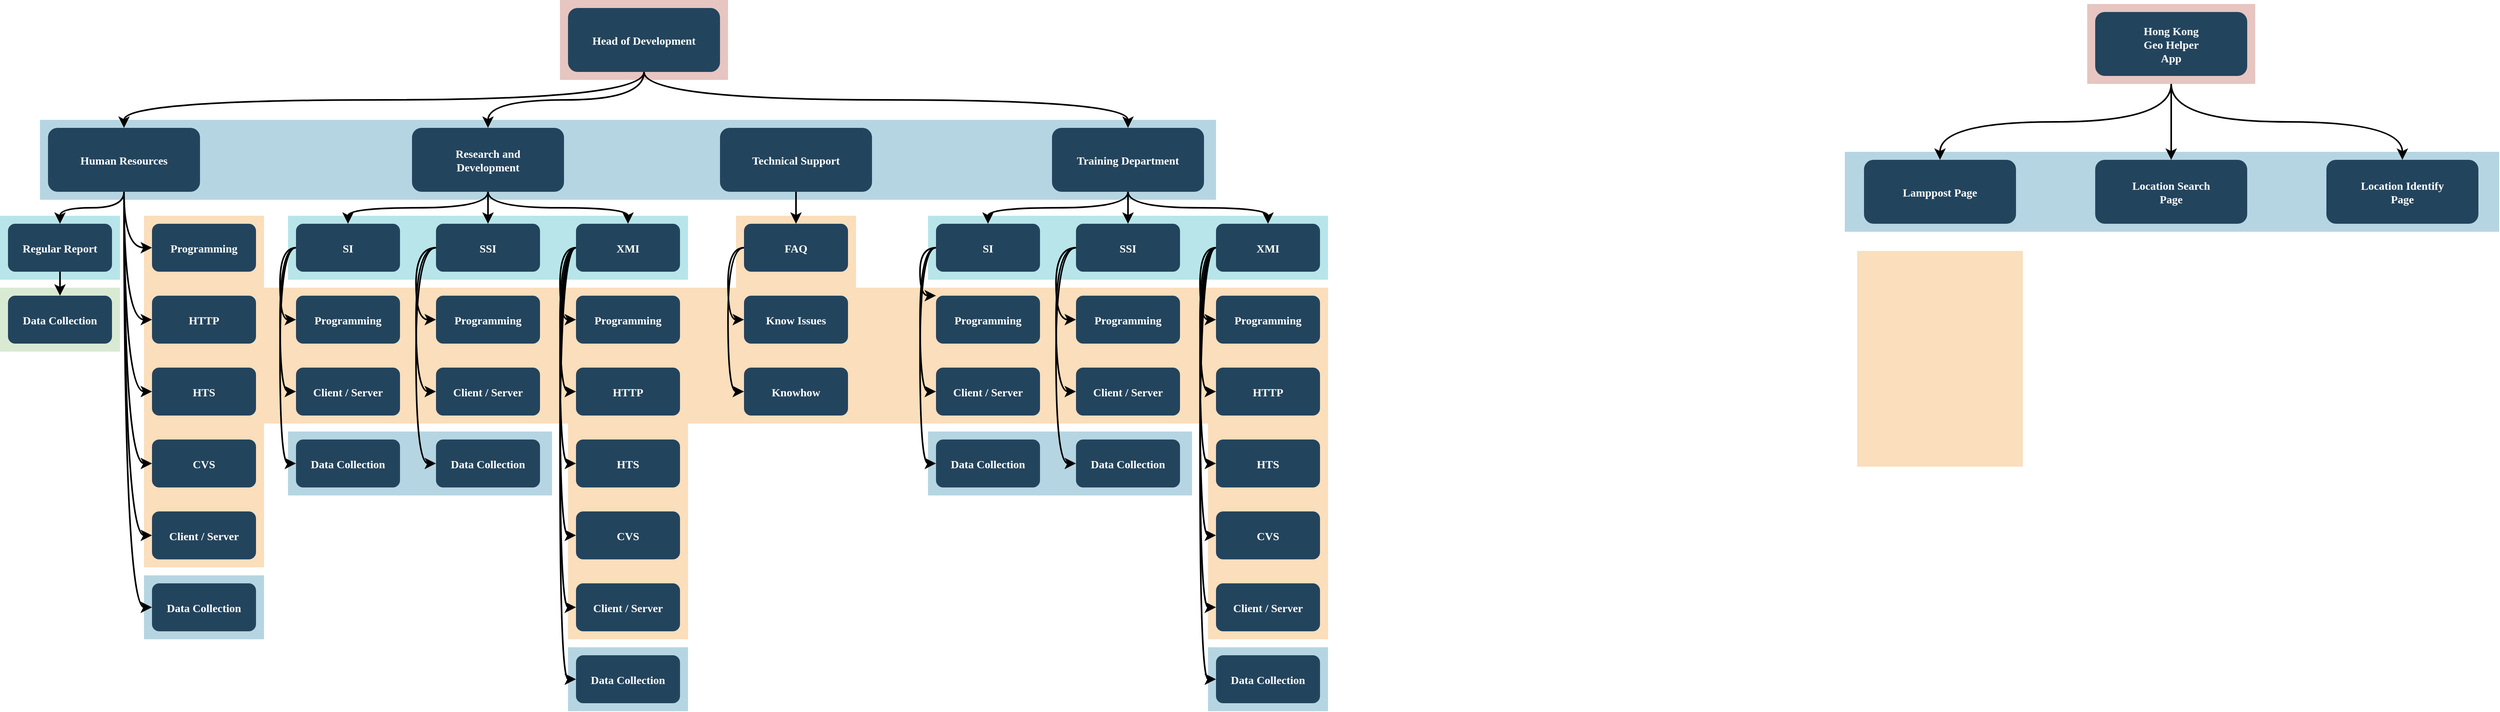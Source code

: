 <mxfile version="26.2.7">
  <diagram name="Page-1" id="sYREhatgt2nGhovGkDMJ">
    <mxGraphModel dx="3323" dy="2429" grid="0" gridSize="10" guides="1" tooltips="1" connect="1" arrows="1" fold="1" page="0" pageScale="1" pageWidth="827" pageHeight="1169" math="0" shadow="0">
      <root>
        <mxCell id="0" />
        <mxCell id="1" parent="0" />
        <mxCell id="fiUAc112BZFh3NTJw_ni-1" value="" style="fillColor=#AE4132;strokeColor=none;opacity=30;" vertex="1" parent="1">
          <mxGeometry x="720" y="20" width="210" height="100.0" as="geometry" />
        </mxCell>
        <mxCell id="fiUAc112BZFh3NTJw_ni-2" value="" style="fillColor=#10739E;strokeColor=none;opacity=30;" vertex="1" parent="1">
          <mxGeometry x="70" y="170.0" width="1470" height="100.0" as="geometry" />
        </mxCell>
        <mxCell id="fiUAc112BZFh3NTJw_ni-3" value="" style="fillColor=#F2931E;strokeColor=none;opacity=30;" vertex="1" parent="1">
          <mxGeometry x="1530" y="550" width="150" height="270" as="geometry" />
        </mxCell>
        <mxCell id="fiUAc112BZFh3NTJw_ni-4" value="" style="fillColor=#F2931E;strokeColor=none;opacity=30;" vertex="1" parent="1">
          <mxGeometry x="940" y="290" width="150" height="90" as="geometry" />
        </mxCell>
        <mxCell id="fiUAc112BZFh3NTJw_ni-5" value="" style="fillColor=#F2931E;strokeColor=none;opacity=30;" vertex="1" parent="1">
          <mxGeometry x="730" y="550" width="150" height="270" as="geometry" />
        </mxCell>
        <mxCell id="fiUAc112BZFh3NTJw_ni-6" value="" style="fillColor=#F2931E;strokeColor=none;opacity=30;" vertex="1" parent="1">
          <mxGeometry x="200.0" y="290.0" width="150.0" height="440.0" as="geometry" />
        </mxCell>
        <mxCell id="fiUAc112BZFh3NTJw_ni-7" value="" style="fillColor=#F2931E;strokeColor=none;opacity=30;" vertex="1" parent="1">
          <mxGeometry x="350" y="380" width="1330" height="170" as="geometry" />
        </mxCell>
        <mxCell id="fiUAc112BZFh3NTJw_ni-8" value="" style="fillColor=#10739E;strokeColor=none;opacity=30;" vertex="1" parent="1">
          <mxGeometry x="1530" y="830.0" width="150" height="80" as="geometry" />
        </mxCell>
        <mxCell id="fiUAc112BZFh3NTJw_ni-9" value="" style="fillColor=#10739E;strokeColor=none;opacity=30;" vertex="1" parent="1">
          <mxGeometry x="1180" y="560" width="330" height="80" as="geometry" />
        </mxCell>
        <mxCell id="fiUAc112BZFh3NTJw_ni-10" value="" style="fillColor=#10739E;strokeColor=none;opacity=30;" vertex="1" parent="1">
          <mxGeometry x="730.0" y="830.0" width="150" height="80" as="geometry" />
        </mxCell>
        <mxCell id="fiUAc112BZFh3NTJw_ni-11" value="" style="fillColor=#10739E;strokeColor=none;opacity=30;" vertex="1" parent="1">
          <mxGeometry x="380.0" y="560.0" width="330.0" height="80" as="geometry" />
        </mxCell>
        <mxCell id="fiUAc112BZFh3NTJw_ni-12" value="" style="fillColor=#10739E;strokeColor=none;opacity=30;" vertex="1" parent="1">
          <mxGeometry x="200.0" y="740" width="150" height="80" as="geometry" />
        </mxCell>
        <mxCell id="fiUAc112BZFh3NTJw_ni-13" value="" style="fillColor=#D9EAD3;strokeColor=none" vertex="1" parent="1">
          <mxGeometry x="20" y="380.0" width="150" height="80" as="geometry" />
        </mxCell>
        <mxCell id="fiUAc112BZFh3NTJw_ni-14" value="" style="fillColor=#12AAB5;strokeColor=none;opacity=30;" vertex="1" parent="1">
          <mxGeometry x="1180" y="290.0" width="500" height="80" as="geometry" />
        </mxCell>
        <mxCell id="fiUAc112BZFh3NTJw_ni-15" value="" style="fillColor=#12AAB5;strokeColor=none;opacity=30;" vertex="1" parent="1">
          <mxGeometry x="380" y="290" width="500" height="80" as="geometry" />
        </mxCell>
        <mxCell id="fiUAc112BZFh3NTJw_ni-16" value="" style="fillColor=#12AAB5;strokeColor=none;opacity=30;" vertex="1" parent="1">
          <mxGeometry x="20.0" y="290" width="150" height="80" as="geometry" />
        </mxCell>
        <mxCell id="fiUAc112BZFh3NTJw_ni-17" value="Head of Development" style="rounded=1;fillColor=#23445D;gradientColor=none;strokeColor=none;fontColor=#FFFFFF;fontStyle=1;fontFamily=Tahoma;fontSize=14" vertex="1" parent="1">
          <mxGeometry x="730" y="30.0" width="190" height="80" as="geometry" />
        </mxCell>
        <mxCell id="fiUAc112BZFh3NTJw_ni-18" value="Training Department" style="rounded=1;fillColor=#23445D;gradientColor=none;strokeColor=none;fontColor=#FFFFFF;fontStyle=1;fontFamily=Tahoma;fontSize=14" vertex="1" parent="1">
          <mxGeometry x="1335.0" y="180.0" width="190" height="80" as="geometry" />
        </mxCell>
        <mxCell id="fiUAc112BZFh3NTJw_ni-19" value="" style="edgeStyle=elbowEdgeStyle;elbow=vertical;strokeWidth=2;rounded=0;fontSize=12;startSize=8;endSize=8;curved=1;" edge="1" parent="1" source="fiUAc112BZFh3NTJw_ni-17" target="fiUAc112BZFh3NTJw_ni-18">
          <mxGeometry x="337" y="215.5" width="100" height="100" as="geometry">
            <mxPoint x="310" y="160.0" as="sourcePoint" />
            <mxPoint x="410" y="60.0" as="targetPoint" />
          </mxGeometry>
        </mxCell>
        <mxCell id="fiUAc112BZFh3NTJw_ni-20" value="Technical Support" style="rounded=1;fillColor=#23445D;gradientColor=none;strokeColor=none;fontColor=#FFFFFF;fontStyle=1;fontFamily=Tahoma;fontSize=14" vertex="1" parent="1">
          <mxGeometry x="920" y="180.0" width="190" height="80" as="geometry" />
        </mxCell>
        <mxCell id="fiUAc112BZFh3NTJw_ni-21" value="Research and &#xa;Development" style="rounded=1;fillColor=#23445D;gradientColor=none;strokeColor=none;fontColor=#FFFFFF;fontStyle=1;fontFamily=Tahoma;fontSize=14" vertex="1" parent="1">
          <mxGeometry x="535.0" y="180.0" width="190" height="80" as="geometry" />
        </mxCell>
        <mxCell id="fiUAc112BZFh3NTJw_ni-22" value="Human Resources" style="rounded=1;fillColor=#23445D;gradientColor=none;strokeColor=none;fontColor=#FFFFFF;fontStyle=1;fontFamily=Tahoma;fontSize=14" vertex="1" parent="1">
          <mxGeometry x="80" y="180.0" width="190" height="80" as="geometry" />
        </mxCell>
        <mxCell id="fiUAc112BZFh3NTJw_ni-23" value="Regular Report" style="rounded=1;fillColor=#23445D;gradientColor=none;strokeColor=none;fontColor=#FFFFFF;fontStyle=1;fontFamily=Tahoma;fontSize=14" vertex="1" parent="1">
          <mxGeometry x="30" y="300" width="130" height="60" as="geometry" />
        </mxCell>
        <mxCell id="fiUAc112BZFh3NTJw_ni-24" value="Data Collection" style="rounded=1;fillColor=#23445D;gradientColor=none;strokeColor=none;fontColor=#FFFFFF;fontStyle=1;fontFamily=Tahoma;fontSize=14" vertex="1" parent="1">
          <mxGeometry x="30" y="390" width="130" height="60" as="geometry" />
        </mxCell>
        <mxCell id="fiUAc112BZFh3NTJw_ni-25" value="Programming" style="rounded=1;fillColor=#23445D;gradientColor=none;strokeColor=none;fontColor=#FFFFFF;fontStyle=1;fontFamily=Tahoma;fontSize=14" vertex="1" parent="1">
          <mxGeometry x="210" y="300" width="130" height="60" as="geometry" />
        </mxCell>
        <mxCell id="fiUAc112BZFh3NTJw_ni-26" value="HTTP" style="rounded=1;fillColor=#23445D;gradientColor=none;strokeColor=none;fontColor=#FFFFFF;fontStyle=1;fontFamily=Tahoma;fontSize=14" vertex="1" parent="1">
          <mxGeometry x="210" y="390" width="130" height="60" as="geometry" />
        </mxCell>
        <mxCell id="fiUAc112BZFh3NTJw_ni-27" value="HTS" style="rounded=1;fillColor=#23445D;gradientColor=none;strokeColor=none;fontColor=#FFFFFF;fontStyle=1;fontFamily=Tahoma;fontSize=14" vertex="1" parent="1">
          <mxGeometry x="210" y="480" width="130" height="60" as="geometry" />
        </mxCell>
        <mxCell id="fiUAc112BZFh3NTJw_ni-28" value="CVS" style="rounded=1;fillColor=#23445D;gradientColor=none;strokeColor=none;fontColor=#FFFFFF;fontStyle=1;fontFamily=Tahoma;fontSize=14" vertex="1" parent="1">
          <mxGeometry x="210" y="570" width="130" height="60" as="geometry" />
        </mxCell>
        <mxCell id="fiUAc112BZFh3NTJw_ni-29" value="Client / Server" style="rounded=1;fillColor=#23445D;gradientColor=none;strokeColor=none;fontColor=#FFFFFF;fontStyle=1;fontFamily=Tahoma;fontSize=14" vertex="1" parent="1">
          <mxGeometry x="210" y="660" width="130" height="60" as="geometry" />
        </mxCell>
        <mxCell id="fiUAc112BZFh3NTJw_ni-30" value="Data Collection" style="rounded=1;fillColor=#23445D;gradientColor=none;strokeColor=none;fontColor=#FFFFFF;fontStyle=1;fontFamily=Tahoma;fontSize=14" vertex="1" parent="1">
          <mxGeometry x="210" y="750.0" width="130" height="60" as="geometry" />
        </mxCell>
        <mxCell id="fiUAc112BZFh3NTJw_ni-31" value="SI" style="rounded=1;fillColor=#23445D;gradientColor=none;strokeColor=none;fontColor=#FFFFFF;fontStyle=1;fontFamily=Tahoma;fontSize=14" vertex="1" parent="1">
          <mxGeometry x="390" y="300" width="130" height="60" as="geometry" />
        </mxCell>
        <mxCell id="fiUAc112BZFh3NTJw_ni-32" value="Programming" style="rounded=1;fillColor=#23445D;gradientColor=none;strokeColor=none;fontColor=#FFFFFF;fontStyle=1;fontFamily=Tahoma;fontSize=14" vertex="1" parent="1">
          <mxGeometry x="390" y="390" width="130" height="60" as="geometry" />
        </mxCell>
        <mxCell id="fiUAc112BZFh3NTJw_ni-33" value="Client / Server" style="rounded=1;fillColor=#23445D;gradientColor=none;strokeColor=none;fontColor=#FFFFFF;fontStyle=1;fontFamily=Tahoma;fontSize=14" vertex="1" parent="1">
          <mxGeometry x="390" y="480" width="130" height="60" as="geometry" />
        </mxCell>
        <mxCell id="fiUAc112BZFh3NTJw_ni-34" value="Data Collection" style="rounded=1;fillColor=#23445D;gradientColor=none;strokeColor=none;fontColor=#FFFFFF;fontStyle=1;fontFamily=Tahoma;fontSize=14" vertex="1" parent="1">
          <mxGeometry x="390" y="570" width="130" height="60" as="geometry" />
        </mxCell>
        <mxCell id="fiUAc112BZFh3NTJw_ni-35" value="SSI" style="rounded=1;fillColor=#23445D;gradientColor=none;strokeColor=none;fontColor=#FFFFFF;fontStyle=1;fontFamily=Tahoma;fontSize=14" vertex="1" parent="1">
          <mxGeometry x="565" y="300" width="130" height="60" as="geometry" />
        </mxCell>
        <mxCell id="fiUAc112BZFh3NTJw_ni-36" value="Programming" style="rounded=1;fillColor=#23445D;gradientColor=none;strokeColor=none;fontColor=#FFFFFF;fontStyle=1;fontFamily=Tahoma;fontSize=14" vertex="1" parent="1">
          <mxGeometry x="565" y="390" width="130" height="60" as="geometry" />
        </mxCell>
        <mxCell id="fiUAc112BZFh3NTJw_ni-37" value="Client / Server" style="rounded=1;fillColor=#23445D;gradientColor=none;strokeColor=none;fontColor=#FFFFFF;fontStyle=1;fontFamily=Tahoma;fontSize=14" vertex="1" parent="1">
          <mxGeometry x="565" y="480" width="130" height="60" as="geometry" />
        </mxCell>
        <mxCell id="fiUAc112BZFh3NTJw_ni-38" value="Data Collection" style="rounded=1;fillColor=#23445D;gradientColor=none;strokeColor=none;fontColor=#FFFFFF;fontStyle=1;fontFamily=Tahoma;fontSize=14" vertex="1" parent="1">
          <mxGeometry x="565" y="570" width="130" height="60" as="geometry" />
        </mxCell>
        <mxCell id="fiUAc112BZFh3NTJw_ni-39" value="XMI" style="rounded=1;fillColor=#23445D;gradientColor=none;strokeColor=none;fontColor=#FFFFFF;fontStyle=1;fontFamily=Tahoma;fontSize=14" vertex="1" parent="1">
          <mxGeometry x="740" y="300" width="130" height="60" as="geometry" />
        </mxCell>
        <mxCell id="fiUAc112BZFh3NTJw_ni-40" value="Programming" style="rounded=1;fillColor=#23445D;gradientColor=none;strokeColor=none;fontColor=#FFFFFF;fontStyle=1;fontFamily=Tahoma;fontSize=14" vertex="1" parent="1">
          <mxGeometry x="740" y="390" width="130" height="60" as="geometry" />
        </mxCell>
        <mxCell id="fiUAc112BZFh3NTJw_ni-41" value="HTTP" style="rounded=1;fillColor=#23445D;gradientColor=none;strokeColor=none;fontColor=#FFFFFF;fontStyle=1;fontFamily=Tahoma;fontSize=14" vertex="1" parent="1">
          <mxGeometry x="740" y="480" width="130" height="60" as="geometry" />
        </mxCell>
        <mxCell id="fiUAc112BZFh3NTJw_ni-42" value="HTS" style="rounded=1;fillColor=#23445D;gradientColor=none;strokeColor=none;fontColor=#FFFFFF;fontStyle=1;fontFamily=Tahoma;fontSize=14" vertex="1" parent="1">
          <mxGeometry x="740" y="570" width="130" height="60" as="geometry" />
        </mxCell>
        <mxCell id="fiUAc112BZFh3NTJw_ni-43" value="CVS" style="rounded=1;fillColor=#23445D;gradientColor=none;strokeColor=none;fontColor=#FFFFFF;fontStyle=1;fontFamily=Tahoma;fontSize=14" vertex="1" parent="1">
          <mxGeometry x="740" y="660" width="130" height="60" as="geometry" />
        </mxCell>
        <mxCell id="fiUAc112BZFh3NTJw_ni-44" value="Client / Server" style="rounded=1;fillColor=#23445D;gradientColor=none;strokeColor=none;fontColor=#FFFFFF;fontStyle=1;fontFamily=Tahoma;fontSize=14" vertex="1" parent="1">
          <mxGeometry x="740" y="750" width="130" height="60" as="geometry" />
        </mxCell>
        <mxCell id="fiUAc112BZFh3NTJw_ni-45" value="Data Collection" style="rounded=1;fillColor=#23445D;gradientColor=none;strokeColor=none;fontColor=#FFFFFF;fontStyle=1;fontFamily=Tahoma;fontSize=14" vertex="1" parent="1">
          <mxGeometry x="740" y="840" width="130" height="60" as="geometry" />
        </mxCell>
        <mxCell id="fiUAc112BZFh3NTJw_ni-46" value="FAQ" style="rounded=1;fillColor=#23445D;gradientColor=none;strokeColor=none;fontColor=#FFFFFF;fontStyle=1;fontFamily=Tahoma;fontSize=14" vertex="1" parent="1">
          <mxGeometry x="950" y="300" width="130" height="60" as="geometry" />
        </mxCell>
        <mxCell id="fiUAc112BZFh3NTJw_ni-47" value="Know Issues" style="rounded=1;fillColor=#23445D;gradientColor=none;strokeColor=none;fontColor=#FFFFFF;fontStyle=1;fontFamily=Tahoma;fontSize=14" vertex="1" parent="1">
          <mxGeometry x="950" y="390" width="130" height="60" as="geometry" />
        </mxCell>
        <mxCell id="fiUAc112BZFh3NTJw_ni-48" value="Knowhow" style="rounded=1;fillColor=#23445D;gradientColor=none;strokeColor=none;fontColor=#FFFFFF;fontStyle=1;fontFamily=Tahoma;fontSize=14" vertex="1" parent="1">
          <mxGeometry x="950" y="480" width="130" height="60" as="geometry" />
        </mxCell>
        <mxCell id="fiUAc112BZFh3NTJw_ni-49" value="SI" style="rounded=1;fillColor=#23445D;gradientColor=none;strokeColor=none;fontColor=#FFFFFF;fontStyle=1;fontFamily=Tahoma;fontSize=14" vertex="1" parent="1">
          <mxGeometry x="1190" y="300" width="130" height="60" as="geometry" />
        </mxCell>
        <mxCell id="fiUAc112BZFh3NTJw_ni-50" value="Programming" style="rounded=1;fillColor=#23445D;gradientColor=none;strokeColor=none;fontColor=#FFFFFF;fontStyle=1;fontFamily=Tahoma;fontSize=14" vertex="1" parent="1">
          <mxGeometry x="1190" y="390" width="130" height="60" as="geometry" />
        </mxCell>
        <mxCell id="fiUAc112BZFh3NTJw_ni-51" value="Client / Server" style="rounded=1;fillColor=#23445D;gradientColor=none;strokeColor=none;fontColor=#FFFFFF;fontStyle=1;fontFamily=Tahoma;fontSize=14" vertex="1" parent="1">
          <mxGeometry x="1190" y="480" width="130" height="60" as="geometry" />
        </mxCell>
        <mxCell id="fiUAc112BZFh3NTJw_ni-52" value="Data Collection" style="rounded=1;fillColor=#23445D;gradientColor=none;strokeColor=none;fontColor=#FFFFFF;fontStyle=1;fontFamily=Tahoma;fontSize=14" vertex="1" parent="1">
          <mxGeometry x="1190" y="570.0" width="130" height="60" as="geometry" />
        </mxCell>
        <mxCell id="fiUAc112BZFh3NTJw_ni-53" value="SSI" style="rounded=1;fillColor=#23445D;gradientColor=none;strokeColor=none;fontColor=#FFFFFF;fontStyle=1;fontFamily=Tahoma;fontSize=14" vertex="1" parent="1">
          <mxGeometry x="1365" y="300" width="130" height="60" as="geometry" />
        </mxCell>
        <mxCell id="fiUAc112BZFh3NTJw_ni-54" value="Programming" style="rounded=1;fillColor=#23445D;gradientColor=none;strokeColor=none;fontColor=#FFFFFF;fontStyle=1;fontFamily=Tahoma;fontSize=14" vertex="1" parent="1">
          <mxGeometry x="1365" y="390" width="130" height="60" as="geometry" />
        </mxCell>
        <mxCell id="fiUAc112BZFh3NTJw_ni-55" value="Client / Server" style="rounded=1;fillColor=#23445D;gradientColor=none;strokeColor=none;fontColor=#FFFFFF;fontStyle=1;fontFamily=Tahoma;fontSize=14" vertex="1" parent="1">
          <mxGeometry x="1365" y="480" width="130" height="60" as="geometry" />
        </mxCell>
        <mxCell id="fiUAc112BZFh3NTJw_ni-56" value="Data Collection" style="rounded=1;fillColor=#23445D;gradientColor=none;strokeColor=none;fontColor=#FFFFFF;fontStyle=1;fontFamily=Tahoma;fontSize=14" vertex="1" parent="1">
          <mxGeometry x="1365" y="570.0" width="130" height="60" as="geometry" />
        </mxCell>
        <mxCell id="fiUAc112BZFh3NTJw_ni-57" value="XMI" style="rounded=1;fillColor=#23445D;gradientColor=none;strokeColor=none;fontColor=#FFFFFF;fontStyle=1;fontFamily=Tahoma;fontSize=14" vertex="1" parent="1">
          <mxGeometry x="1540" y="300" width="130" height="60" as="geometry" />
        </mxCell>
        <mxCell id="fiUAc112BZFh3NTJw_ni-58" value="Programming" style="rounded=1;fillColor=#23445D;gradientColor=none;strokeColor=none;fontColor=#FFFFFF;fontStyle=1;fontFamily=Tahoma;fontSize=14" vertex="1" parent="1">
          <mxGeometry x="1540" y="390" width="130" height="60" as="geometry" />
        </mxCell>
        <mxCell id="fiUAc112BZFh3NTJw_ni-59" value="HTTP" style="rounded=1;fillColor=#23445D;gradientColor=none;strokeColor=none;fontColor=#FFFFFF;fontStyle=1;fontFamily=Tahoma;fontSize=14" vertex="1" parent="1">
          <mxGeometry x="1540" y="480" width="130" height="60" as="geometry" />
        </mxCell>
        <mxCell id="fiUAc112BZFh3NTJw_ni-60" value="HTS" style="rounded=1;fillColor=#23445D;gradientColor=none;strokeColor=none;fontColor=#FFFFFF;fontStyle=1;fontFamily=Tahoma;fontSize=14" vertex="1" parent="1">
          <mxGeometry x="1540" y="570.0" width="130" height="60" as="geometry" />
        </mxCell>
        <mxCell id="fiUAc112BZFh3NTJw_ni-61" value="CVS" style="rounded=1;fillColor=#23445D;gradientColor=none;strokeColor=none;fontColor=#FFFFFF;fontStyle=1;fontFamily=Tahoma;fontSize=14" vertex="1" parent="1">
          <mxGeometry x="1540" y="660.0" width="130" height="60" as="geometry" />
        </mxCell>
        <mxCell id="fiUAc112BZFh3NTJw_ni-62" value="Client / Server" style="rounded=1;fillColor=#23445D;gradientColor=none;strokeColor=none;fontColor=#FFFFFF;fontStyle=1;fontFamily=Tahoma;fontSize=14" vertex="1" parent="1">
          <mxGeometry x="1540" y="750.0" width="130" height="60" as="geometry" />
        </mxCell>
        <mxCell id="fiUAc112BZFh3NTJw_ni-63" value="Data Collection" style="rounded=1;fillColor=#23445D;gradientColor=none;strokeColor=none;fontColor=#FFFFFF;fontStyle=1;fontFamily=Tahoma;fontSize=14" vertex="1" parent="1">
          <mxGeometry x="1540" y="840.0" width="130" height="60" as="geometry" />
        </mxCell>
        <mxCell id="fiUAc112BZFh3NTJw_ni-64" value="" style="edgeStyle=elbowEdgeStyle;elbow=vertical;strokeWidth=2;rounded=0;fontSize=12;startSize=8;endSize=8;curved=1;" edge="1" parent="1" source="fiUAc112BZFh3NTJw_ni-17" target="fiUAc112BZFh3NTJw_ni-21">
          <mxGeometry x="347" y="225.5" width="100" height="100" as="geometry">
            <mxPoint x="835.0" y="120.0" as="sourcePoint" />
            <mxPoint x="1440.0" y="190.0" as="targetPoint" />
          </mxGeometry>
        </mxCell>
        <mxCell id="fiUAc112BZFh3NTJw_ni-65" value="" style="edgeStyle=elbowEdgeStyle;elbow=vertical;strokeWidth=2;rounded=0;fontSize=12;startSize=8;endSize=8;curved=1;" edge="1" parent="1" source="fiUAc112BZFh3NTJw_ni-17" target="fiUAc112BZFh3NTJw_ni-22">
          <mxGeometry x="-23" y="135.5" width="100" height="100" as="geometry">
            <mxPoint x="-50" y="80.0" as="sourcePoint" />
            <mxPoint x="50" y="-20.0" as="targetPoint" />
          </mxGeometry>
        </mxCell>
        <mxCell id="fiUAc112BZFh3NTJw_ni-66" value="" style="edgeStyle=elbowEdgeStyle;elbow=vertical;strokeWidth=2;rounded=0;fontSize=12;startSize=8;endSize=8;curved=1;" edge="1" parent="1" source="fiUAc112BZFh3NTJw_ni-22" target="fiUAc112BZFh3NTJw_ni-23">
          <mxGeometry x="-23" y="135.5" width="100" height="100" as="geometry">
            <mxPoint x="-50" y="80.0" as="sourcePoint" />
            <mxPoint x="50" y="-20.0" as="targetPoint" />
          </mxGeometry>
        </mxCell>
        <mxCell id="fiUAc112BZFh3NTJw_ni-67" value="" style="edgeStyle=elbowEdgeStyle;elbow=horizontal;strokeWidth=2;rounded=0;fontSize=12;startSize=8;endSize=8;curved=1;" edge="1" parent="1" source="fiUAc112BZFh3NTJw_ni-22" target="fiUAc112BZFh3NTJw_ni-25">
          <mxGeometry x="-23" y="135.5" width="100" height="100" as="geometry">
            <mxPoint x="-50" y="80.0" as="sourcePoint" />
            <mxPoint x="50" y="-20.0" as="targetPoint" />
            <Array as="points">
              <mxPoint x="175" y="280" />
            </Array>
          </mxGeometry>
        </mxCell>
        <mxCell id="fiUAc112BZFh3NTJw_ni-68" value="" style="edgeStyle=elbowEdgeStyle;elbow=horizontal;strokeWidth=2;rounded=0;fontSize=12;startSize=8;endSize=8;curved=1;" edge="1" parent="1" source="fiUAc112BZFh3NTJw_ni-22" target="fiUAc112BZFh3NTJw_ni-26">
          <mxGeometry x="-23" y="135.5" width="100" height="100" as="geometry">
            <mxPoint x="-50" y="80.0" as="sourcePoint" />
            <mxPoint x="50" y="-20.0" as="targetPoint" />
            <Array as="points">
              <mxPoint x="175" y="320" />
            </Array>
          </mxGeometry>
        </mxCell>
        <mxCell id="fiUAc112BZFh3NTJw_ni-69" value="" style="edgeStyle=elbowEdgeStyle;elbow=horizontal;strokeWidth=2;rounded=0;fontSize=12;startSize=8;endSize=8;curved=1;" edge="1" parent="1" source="fiUAc112BZFh3NTJw_ni-22" target="fiUAc112BZFh3NTJw_ni-27">
          <mxGeometry x="-23" y="135.5" width="100" height="100" as="geometry">
            <mxPoint x="-50" y="80.0" as="sourcePoint" />
            <mxPoint x="50" y="-20.0" as="targetPoint" />
            <Array as="points">
              <mxPoint x="175" y="370" />
            </Array>
          </mxGeometry>
        </mxCell>
        <mxCell id="fiUAc112BZFh3NTJw_ni-70" value="" style="edgeStyle=elbowEdgeStyle;elbow=horizontal;strokeWidth=2;rounded=0;fontSize=12;startSize=8;endSize=8;curved=1;" edge="1" parent="1" source="fiUAc112BZFh3NTJw_ni-22" target="fiUAc112BZFh3NTJw_ni-28">
          <mxGeometry x="-23" y="135.5" width="100" height="100" as="geometry">
            <mxPoint x="-50" y="80.0" as="sourcePoint" />
            <mxPoint x="50" y="-20.0" as="targetPoint" />
            <Array as="points">
              <mxPoint x="175" y="420" />
            </Array>
          </mxGeometry>
        </mxCell>
        <mxCell id="fiUAc112BZFh3NTJw_ni-71" value="" style="edgeStyle=elbowEdgeStyle;elbow=horizontal;strokeWidth=2;rounded=0;fontSize=12;startSize=8;endSize=8;curved=1;" edge="1" parent="1" source="fiUAc112BZFh3NTJw_ni-22" target="fiUAc112BZFh3NTJw_ni-29">
          <mxGeometry x="-23" y="135.5" width="100" height="100" as="geometry">
            <mxPoint x="-50" y="80.0" as="sourcePoint" />
            <mxPoint x="50" y="-20.0" as="targetPoint" />
            <Array as="points">
              <mxPoint x="175" y="460" />
            </Array>
          </mxGeometry>
        </mxCell>
        <mxCell id="fiUAc112BZFh3NTJw_ni-72" value="" style="edgeStyle=elbowEdgeStyle;elbow=horizontal;strokeWidth=2;rounded=0;fontSize=12;startSize=8;endSize=8;curved=1;" edge="1" parent="1" source="fiUAc112BZFh3NTJw_ni-22" target="fiUAc112BZFh3NTJw_ni-30">
          <mxGeometry x="-23" y="135.5" width="100" height="100" as="geometry">
            <mxPoint x="-50" y="80.0" as="sourcePoint" />
            <mxPoint x="50" y="-20.0" as="targetPoint" />
            <Array as="points">
              <mxPoint x="175" y="510" />
            </Array>
          </mxGeometry>
        </mxCell>
        <mxCell id="fiUAc112BZFh3NTJw_ni-73" value="" style="edgeStyle=elbowEdgeStyle;elbow=horizontal;strokeWidth=2;rounded=0;fontSize=12;startSize=8;endSize=8;curved=1;" edge="1" parent="1" source="fiUAc112BZFh3NTJw_ni-31" target="fiUAc112BZFh3NTJw_ni-32">
          <mxGeometry x="-23" y="135.5" width="100" height="100" as="geometry">
            <mxPoint x="-50" y="80.0" as="sourcePoint" />
            <mxPoint x="50" y="-20.0" as="targetPoint" />
            <Array as="points">
              <mxPoint x="370" y="380" />
            </Array>
          </mxGeometry>
        </mxCell>
        <mxCell id="fiUAc112BZFh3NTJw_ni-74" value="" style="edgeStyle=elbowEdgeStyle;elbow=horizontal;strokeWidth=2;rounded=0;fontSize=12;startSize=8;endSize=8;curved=1;" edge="1" parent="1" source="fiUAc112BZFh3NTJw_ni-31" target="fiUAc112BZFh3NTJw_ni-33">
          <mxGeometry x="-23" y="135.5" width="100" height="100" as="geometry">
            <mxPoint x="-50" y="80.0" as="sourcePoint" />
            <mxPoint x="50" y="-20.0" as="targetPoint" />
            <Array as="points">
              <mxPoint x="370" y="420" />
            </Array>
          </mxGeometry>
        </mxCell>
        <mxCell id="fiUAc112BZFh3NTJw_ni-75" value="" style="edgeStyle=elbowEdgeStyle;elbow=horizontal;strokeWidth=2;rounded=0;fontSize=12;startSize=8;endSize=8;curved=1;" edge="1" parent="1" source="fiUAc112BZFh3NTJw_ni-31" target="fiUAc112BZFh3NTJw_ni-34">
          <mxGeometry x="-23" y="135.5" width="100" height="100" as="geometry">
            <mxPoint x="-50" y="80.0" as="sourcePoint" />
            <mxPoint x="50" y="-20.0" as="targetPoint" />
            <Array as="points">
              <mxPoint x="370" y="460" />
            </Array>
          </mxGeometry>
        </mxCell>
        <mxCell id="fiUAc112BZFh3NTJw_ni-76" value="" style="edgeStyle=elbowEdgeStyle;elbow=horizontal;strokeWidth=2;rounded=0;fontSize=12;startSize=8;endSize=8;curved=1;" edge="1" parent="1" source="fiUAc112BZFh3NTJw_ni-35" target="fiUAc112BZFh3NTJw_ni-36">
          <mxGeometry x="-23" y="135.5" width="100" height="100" as="geometry">
            <mxPoint x="-50" y="80.0" as="sourcePoint" />
            <mxPoint x="50" y="-20.0" as="targetPoint" />
            <Array as="points">
              <mxPoint x="540" y="380" />
            </Array>
          </mxGeometry>
        </mxCell>
        <mxCell id="fiUAc112BZFh3NTJw_ni-77" value="" style="edgeStyle=elbowEdgeStyle;elbow=horizontal;strokeWidth=2;rounded=0;fontSize=12;startSize=8;endSize=8;curved=1;" edge="1" parent="1" source="fiUAc112BZFh3NTJw_ni-35" target="fiUAc112BZFh3NTJw_ni-37">
          <mxGeometry x="-23" y="135.5" width="100" height="100" as="geometry">
            <mxPoint x="-50" y="80.0" as="sourcePoint" />
            <mxPoint x="50" y="-20.0" as="targetPoint" />
            <Array as="points">
              <mxPoint x="540" y="420" />
            </Array>
          </mxGeometry>
        </mxCell>
        <mxCell id="fiUAc112BZFh3NTJw_ni-78" value="" style="edgeStyle=elbowEdgeStyle;elbow=horizontal;strokeWidth=2;rounded=0;fontSize=12;startSize=8;endSize=8;curved=1;" edge="1" parent="1" source="fiUAc112BZFh3NTJw_ni-35" target="fiUAc112BZFh3NTJw_ni-38">
          <mxGeometry x="-23" y="135.5" width="100" height="100" as="geometry">
            <mxPoint x="-50" y="80.0" as="sourcePoint" />
            <mxPoint x="50" y="-20.0" as="targetPoint" />
            <Array as="points">
              <mxPoint x="540" y="460" />
            </Array>
          </mxGeometry>
        </mxCell>
        <mxCell id="fiUAc112BZFh3NTJw_ni-79" value="" style="edgeStyle=elbowEdgeStyle;elbow=horizontal;strokeWidth=2;rounded=0;fontSize=12;startSize=8;endSize=8;curved=1;" edge="1" parent="1" source="fiUAc112BZFh3NTJw_ni-39" target="fiUAc112BZFh3NTJw_ni-40">
          <mxGeometry x="-23" y="135.5" width="100" height="100" as="geometry">
            <mxPoint x="-50" y="80.0" as="sourcePoint" />
            <mxPoint x="50" y="-20.0" as="targetPoint" />
            <Array as="points">
              <mxPoint x="720" y="380" />
            </Array>
          </mxGeometry>
        </mxCell>
        <mxCell id="fiUAc112BZFh3NTJw_ni-80" value="" style="edgeStyle=elbowEdgeStyle;elbow=horizontal;strokeWidth=2;rounded=0;fontSize=12;startSize=8;endSize=8;curved=1;" edge="1" parent="1" source="fiUAc112BZFh3NTJw_ni-39" target="fiUAc112BZFh3NTJw_ni-41">
          <mxGeometry x="-23" y="135.5" width="100" height="100" as="geometry">
            <mxPoint x="-50" y="80.0" as="sourcePoint" />
            <mxPoint x="50" y="-20.0" as="targetPoint" />
            <Array as="points">
              <mxPoint x="720" y="420" />
            </Array>
          </mxGeometry>
        </mxCell>
        <mxCell id="fiUAc112BZFh3NTJw_ni-81" value="" style="edgeStyle=elbowEdgeStyle;elbow=horizontal;strokeWidth=2;rounded=0;fontSize=12;startSize=8;endSize=8;curved=1;" edge="1" parent="1" source="fiUAc112BZFh3NTJw_ni-39" target="fiUAc112BZFh3NTJw_ni-42">
          <mxGeometry x="-23" y="135.5" width="100" height="100" as="geometry">
            <mxPoint x="-50" y="80.0" as="sourcePoint" />
            <mxPoint x="50" y="-20.0" as="targetPoint" />
            <Array as="points">
              <mxPoint x="720" y="470" />
            </Array>
          </mxGeometry>
        </mxCell>
        <mxCell id="fiUAc112BZFh3NTJw_ni-82" value="" style="edgeStyle=elbowEdgeStyle;elbow=horizontal;strokeWidth=2;rounded=0;fontSize=12;startSize=8;endSize=8;curved=1;" edge="1" parent="1" source="fiUAc112BZFh3NTJw_ni-39" target="fiUAc112BZFh3NTJw_ni-43">
          <mxGeometry x="-23" y="135.5" width="100" height="100" as="geometry">
            <mxPoint x="-50" y="80.0" as="sourcePoint" />
            <mxPoint x="50" y="-20.0" as="targetPoint" />
            <Array as="points">
              <mxPoint x="720" y="510" />
            </Array>
          </mxGeometry>
        </mxCell>
        <mxCell id="fiUAc112BZFh3NTJw_ni-83" value="" style="edgeStyle=elbowEdgeStyle;elbow=horizontal;strokeWidth=2;rounded=0;fontSize=12;startSize=8;endSize=8;curved=1;" edge="1" parent="1" source="fiUAc112BZFh3NTJw_ni-39" target="fiUAc112BZFh3NTJw_ni-44">
          <mxGeometry x="-23" y="135.5" width="100" height="100" as="geometry">
            <mxPoint x="-50" y="80.0" as="sourcePoint" />
            <mxPoint x="50" y="-20.0" as="targetPoint" />
            <Array as="points">
              <mxPoint x="720" y="550" />
            </Array>
          </mxGeometry>
        </mxCell>
        <mxCell id="fiUAc112BZFh3NTJw_ni-84" value="" style="edgeStyle=elbowEdgeStyle;elbow=horizontal;strokeWidth=2;rounded=0;fontSize=12;startSize=8;endSize=8;curved=1;" edge="1" parent="1" source="fiUAc112BZFh3NTJw_ni-39" target="fiUAc112BZFh3NTJw_ni-45">
          <mxGeometry x="-23" y="135.5" width="100" height="100" as="geometry">
            <mxPoint x="-50" y="80.0" as="sourcePoint" />
            <mxPoint x="50" y="-20.0" as="targetPoint" />
            <Array as="points">
              <mxPoint x="720" y="600" />
            </Array>
          </mxGeometry>
        </mxCell>
        <mxCell id="fiUAc112BZFh3NTJw_ni-85" value="" style="edgeStyle=elbowEdgeStyle;elbow=horizontal;strokeWidth=2;rounded=0;fontSize=12;startSize=8;endSize=8;curved=1;" edge="1" parent="1" source="fiUAc112BZFh3NTJw_ni-46" target="fiUAc112BZFh3NTJw_ni-47">
          <mxGeometry x="-23" y="135.5" width="100" height="100" as="geometry">
            <mxPoint x="-50" y="80.0" as="sourcePoint" />
            <mxPoint x="50" y="-20.0" as="targetPoint" />
            <Array as="points">
              <mxPoint x="930" y="380" />
            </Array>
          </mxGeometry>
        </mxCell>
        <mxCell id="fiUAc112BZFh3NTJw_ni-86" value="" style="edgeStyle=elbowEdgeStyle;elbow=horizontal;strokeWidth=2;rounded=0;fontSize=12;startSize=8;endSize=8;curved=1;" edge="1" parent="1" source="fiUAc112BZFh3NTJw_ni-46" target="fiUAc112BZFh3NTJw_ni-48">
          <mxGeometry x="-23" y="135.5" width="100" height="100" as="geometry">
            <mxPoint x="-50" y="80.0" as="sourcePoint" />
            <mxPoint x="50" y="-20.0" as="targetPoint" />
            <Array as="points">
              <mxPoint x="930" y="430" />
            </Array>
          </mxGeometry>
        </mxCell>
        <mxCell id="fiUAc112BZFh3NTJw_ni-87" value="" style="edgeStyle=elbowEdgeStyle;elbow=horizontal;strokeWidth=2;rounded=0;fontSize=12;startSize=8;endSize=8;curved=1;" edge="1" parent="1" source="fiUAc112BZFh3NTJw_ni-49" target="fiUAc112BZFh3NTJw_ni-50">
          <mxGeometry x="-23" y="135.5" width="100" height="100" as="geometry">
            <mxPoint x="-50" y="80.0" as="sourcePoint" />
            <mxPoint x="50" y="-20.0" as="targetPoint" />
            <Array as="points">
              <mxPoint x="1170" y="390" />
            </Array>
          </mxGeometry>
        </mxCell>
        <mxCell id="fiUAc112BZFh3NTJw_ni-88" value="" style="edgeStyle=elbowEdgeStyle;elbow=horizontal;strokeWidth=2;rounded=0;fontSize=12;startSize=8;endSize=8;curved=1;" edge="1" parent="1" source="fiUAc112BZFh3NTJw_ni-49" target="fiUAc112BZFh3NTJw_ni-51">
          <mxGeometry x="-23" y="135.5" width="100" height="100" as="geometry">
            <mxPoint x="-50" y="80.0" as="sourcePoint" />
            <mxPoint x="50" y="-20.0" as="targetPoint" />
            <Array as="points">
              <mxPoint x="1170" y="420" />
            </Array>
          </mxGeometry>
        </mxCell>
        <mxCell id="fiUAc112BZFh3NTJw_ni-89" value="" style="edgeStyle=elbowEdgeStyle;elbow=horizontal;strokeWidth=2;rounded=0;fontSize=12;startSize=8;endSize=8;curved=1;" edge="1" parent="1" source="fiUAc112BZFh3NTJw_ni-49" target="fiUAc112BZFh3NTJw_ni-52">
          <mxGeometry x="-23" y="135.5" width="100" height="100" as="geometry">
            <mxPoint x="-50" y="80.0" as="sourcePoint" />
            <mxPoint x="50" y="-20.0" as="targetPoint" />
            <Array as="points">
              <mxPoint x="1170" y="470" />
            </Array>
          </mxGeometry>
        </mxCell>
        <mxCell id="fiUAc112BZFh3NTJw_ni-90" value="" style="edgeStyle=elbowEdgeStyle;elbow=horizontal;strokeWidth=2;rounded=0;fontSize=12;startSize=8;endSize=8;curved=1;" edge="1" parent="1" source="fiUAc112BZFh3NTJw_ni-53" target="fiUAc112BZFh3NTJw_ni-54">
          <mxGeometry x="-23" y="135.5" width="100" height="100" as="geometry">
            <mxPoint x="-50" y="80.0" as="sourcePoint" />
            <mxPoint x="50" y="-20.0" as="targetPoint" />
            <Array as="points">
              <mxPoint x="1340" y="380" />
            </Array>
          </mxGeometry>
        </mxCell>
        <mxCell id="fiUAc112BZFh3NTJw_ni-91" value="" style="edgeStyle=elbowEdgeStyle;elbow=horizontal;strokeWidth=2;rounded=0;fontSize=12;startSize=8;endSize=8;curved=1;" edge="1" parent="1" source="fiUAc112BZFh3NTJw_ni-53" target="fiUAc112BZFh3NTJw_ni-55">
          <mxGeometry x="-23" y="135.5" width="100" height="100" as="geometry">
            <mxPoint x="-50" y="80.0" as="sourcePoint" />
            <mxPoint x="50" y="-20.0" as="targetPoint" />
            <Array as="points">
              <mxPoint x="1340" y="440" />
            </Array>
          </mxGeometry>
        </mxCell>
        <mxCell id="fiUAc112BZFh3NTJw_ni-92" value="" style="edgeStyle=elbowEdgeStyle;elbow=horizontal;strokeWidth=2;rounded=0;fontSize=12;startSize=8;endSize=8;curved=1;" edge="1" parent="1" source="fiUAc112BZFh3NTJw_ni-53" target="fiUAc112BZFh3NTJw_ni-56">
          <mxGeometry x="-23" y="135.5" width="100" height="100" as="geometry">
            <mxPoint x="-50" y="80.0" as="sourcePoint" />
            <mxPoint x="50" y="-20.0" as="targetPoint" />
            <Array as="points">
              <mxPoint x="1340" y="470" />
            </Array>
          </mxGeometry>
        </mxCell>
        <mxCell id="fiUAc112BZFh3NTJw_ni-93" value="" style="edgeStyle=elbowEdgeStyle;elbow=horizontal;strokeWidth=2;rounded=0;fontSize=12;startSize=8;endSize=8;curved=1;" edge="1" parent="1" source="fiUAc112BZFh3NTJw_ni-57" target="fiUAc112BZFh3NTJw_ni-58">
          <mxGeometry x="-23" y="135.5" width="100" height="100" as="geometry">
            <mxPoint x="-50" y="80.0" as="sourcePoint" />
            <mxPoint x="50" y="-20.0" as="targetPoint" />
            <Array as="points">
              <mxPoint x="1520" y="380" />
            </Array>
          </mxGeometry>
        </mxCell>
        <mxCell id="fiUAc112BZFh3NTJw_ni-94" value="" style="edgeStyle=elbowEdgeStyle;elbow=horizontal;strokeWidth=2;rounded=0;fontSize=12;startSize=8;endSize=8;curved=1;" edge="1" parent="1" source="fiUAc112BZFh3NTJw_ni-57" target="fiUAc112BZFh3NTJw_ni-59">
          <mxGeometry x="-23" y="135.5" width="100" height="100" as="geometry">
            <mxPoint x="-50" y="80.0" as="sourcePoint" />
            <mxPoint x="50" y="-20.0" as="targetPoint" />
            <Array as="points">
              <mxPoint x="1520" y="420" />
            </Array>
          </mxGeometry>
        </mxCell>
        <mxCell id="fiUAc112BZFh3NTJw_ni-95" value="" style="edgeStyle=elbowEdgeStyle;elbow=horizontal;strokeWidth=2;rounded=0;fontSize=12;startSize=8;endSize=8;curved=1;" edge="1" parent="1" source="fiUAc112BZFh3NTJw_ni-57" target="fiUAc112BZFh3NTJw_ni-60">
          <mxGeometry x="-23" y="135.5" width="100" height="100" as="geometry">
            <mxPoint x="-50" y="80.0" as="sourcePoint" />
            <mxPoint x="50" y="-20.0" as="targetPoint" />
            <Array as="points">
              <mxPoint x="1520" y="470" />
            </Array>
          </mxGeometry>
        </mxCell>
        <mxCell id="fiUAc112BZFh3NTJw_ni-96" value="" style="edgeStyle=elbowEdgeStyle;elbow=horizontal;strokeWidth=2;rounded=0;fontSize=12;startSize=8;endSize=8;curved=1;" edge="1" parent="1" source="fiUAc112BZFh3NTJw_ni-57" target="fiUAc112BZFh3NTJw_ni-61">
          <mxGeometry x="-23" y="135.5" width="100" height="100" as="geometry">
            <mxPoint x="-50" y="80.0" as="sourcePoint" />
            <mxPoint x="50" y="-20.0" as="targetPoint" />
            <Array as="points">
              <mxPoint x="1520" y="520" />
            </Array>
          </mxGeometry>
        </mxCell>
        <mxCell id="fiUAc112BZFh3NTJw_ni-97" value="" style="edgeStyle=elbowEdgeStyle;elbow=horizontal;strokeWidth=2;rounded=0;fontSize=12;startSize=8;endSize=8;curved=1;" edge="1" parent="1" source="fiUAc112BZFh3NTJw_ni-57" target="fiUAc112BZFh3NTJw_ni-62">
          <mxGeometry x="-23" y="135.5" width="100" height="100" as="geometry">
            <mxPoint x="-50" y="80.0" as="sourcePoint" />
            <mxPoint x="50" y="-20.0" as="targetPoint" />
            <Array as="points">
              <mxPoint x="1520" y="570" />
            </Array>
          </mxGeometry>
        </mxCell>
        <mxCell id="fiUAc112BZFh3NTJw_ni-98" value="" style="edgeStyle=elbowEdgeStyle;elbow=horizontal;strokeWidth=2;rounded=0;fontSize=12;startSize=8;endSize=8;curved=1;" edge="1" parent="1" source="fiUAc112BZFh3NTJw_ni-57" target="fiUAc112BZFh3NTJw_ni-63">
          <mxGeometry x="-23" y="135.5" width="100" height="100" as="geometry">
            <mxPoint x="-50" y="80.0" as="sourcePoint" />
            <mxPoint x="50" y="-20.0" as="targetPoint" />
            <Array as="points">
              <mxPoint x="1520" y="610" />
            </Array>
          </mxGeometry>
        </mxCell>
        <mxCell id="fiUAc112BZFh3NTJw_ni-99" value="" style="edgeStyle=elbowEdgeStyle;elbow=vertical;strokeWidth=2;rounded=0;fontSize=12;startSize=8;endSize=8;curved=1;" edge="1" parent="1" source="fiUAc112BZFh3NTJw_ni-21" target="fiUAc112BZFh3NTJw_ni-31">
          <mxGeometry x="-23" y="135.5" width="100" height="100" as="geometry">
            <mxPoint x="-50" y="80.0" as="sourcePoint" />
            <mxPoint x="50" y="-20.0" as="targetPoint" />
          </mxGeometry>
        </mxCell>
        <mxCell id="fiUAc112BZFh3NTJw_ni-100" value="" style="edgeStyle=elbowEdgeStyle;elbow=vertical;strokeWidth=2;rounded=0;fontSize=12;startSize=8;endSize=8;curved=1;" edge="1" parent="1" source="fiUAc112BZFh3NTJw_ni-21" target="fiUAc112BZFh3NTJw_ni-35">
          <mxGeometry x="-23" y="135.5" width="100" height="100" as="geometry">
            <mxPoint x="-50" y="80.0" as="sourcePoint" />
            <mxPoint x="50" y="-20.0" as="targetPoint" />
          </mxGeometry>
        </mxCell>
        <mxCell id="fiUAc112BZFh3NTJw_ni-101" value="" style="edgeStyle=elbowEdgeStyle;elbow=vertical;strokeWidth=2;rounded=0;fontSize=12;startSize=8;endSize=8;curved=1;" edge="1" parent="1" source="fiUAc112BZFh3NTJw_ni-21" target="fiUAc112BZFh3NTJw_ni-39">
          <mxGeometry x="-23" y="135.5" width="100" height="100" as="geometry">
            <mxPoint x="-50" y="80.0" as="sourcePoint" />
            <mxPoint x="50" y="-20.0" as="targetPoint" />
          </mxGeometry>
        </mxCell>
        <mxCell id="fiUAc112BZFh3NTJw_ni-102" value="" style="edgeStyle=elbowEdgeStyle;elbow=vertical;strokeWidth=2;rounded=0;fontSize=12;startSize=8;endSize=8;curved=1;" edge="1" parent="1" source="fiUAc112BZFh3NTJw_ni-20" target="fiUAc112BZFh3NTJw_ni-46">
          <mxGeometry x="-23" y="135.5" width="100" height="100" as="geometry">
            <mxPoint x="-50" y="80.0" as="sourcePoint" />
            <mxPoint x="50" y="-20.0" as="targetPoint" />
          </mxGeometry>
        </mxCell>
        <mxCell id="fiUAc112BZFh3NTJw_ni-103" value="" style="edgeStyle=elbowEdgeStyle;elbow=vertical;strokeWidth=2;rounded=0;fontSize=12;startSize=8;endSize=8;curved=1;" edge="1" parent="1" source="fiUAc112BZFh3NTJw_ni-18" target="fiUAc112BZFh3NTJw_ni-53">
          <mxGeometry x="-23" y="135.5" width="100" height="100" as="geometry">
            <mxPoint x="-50" y="80.0" as="sourcePoint" />
            <mxPoint x="50" y="-20.0" as="targetPoint" />
          </mxGeometry>
        </mxCell>
        <mxCell id="fiUAc112BZFh3NTJw_ni-104" value="" style="edgeStyle=elbowEdgeStyle;elbow=vertical;strokeWidth=2;rounded=0;fontSize=12;startSize=8;endSize=8;curved=1;" edge="1" parent="1" source="fiUAc112BZFh3NTJw_ni-18" target="fiUAc112BZFh3NTJw_ni-49">
          <mxGeometry x="-23" y="135.5" width="100" height="100" as="geometry">
            <mxPoint x="-50" y="80.0" as="sourcePoint" />
            <mxPoint x="50" y="-20.0" as="targetPoint" />
          </mxGeometry>
        </mxCell>
        <mxCell id="fiUAc112BZFh3NTJw_ni-105" value="" style="edgeStyle=elbowEdgeStyle;elbow=vertical;strokeWidth=2;rounded=0;fontSize=12;startSize=8;endSize=8;curved=1;" edge="1" parent="1" source="fiUAc112BZFh3NTJw_ni-18" target="fiUAc112BZFh3NTJw_ni-57">
          <mxGeometry x="-23" y="135.5" width="100" height="100" as="geometry">
            <mxPoint x="-50" y="80.0" as="sourcePoint" />
            <mxPoint x="50" y="-20.0" as="targetPoint" />
          </mxGeometry>
        </mxCell>
        <mxCell id="fiUAc112BZFh3NTJw_ni-106" value="" style="edgeStyle=elbowEdgeStyle;elbow=vertical;rounded=0;strokeWidth=2;fontSize=12;startSize=8;endSize=8;curved=1;" edge="1" parent="1" source="fiUAc112BZFh3NTJw_ni-23" target="fiUAc112BZFh3NTJw_ni-24">
          <mxGeometry x="-23" y="135.5" width="100" height="100" as="geometry">
            <mxPoint x="-50" y="80.0" as="sourcePoint" />
            <mxPoint x="50" y="-20.0" as="targetPoint" />
          </mxGeometry>
        </mxCell>
        <mxCell id="fiUAc112BZFh3NTJw_ni-107" value="" style="fillColor=#AE4132;strokeColor=none;opacity=30;" vertex="1" parent="1">
          <mxGeometry x="2629" y="25" width="210" height="100.0" as="geometry" />
        </mxCell>
        <mxCell id="fiUAc112BZFh3NTJw_ni-108" value="Hong Kong&#xa;Geo Helper&#xa;App" style="rounded=1;fillColor=#23445D;gradientColor=none;strokeColor=none;fontColor=#FFFFFF;fontStyle=1;fontFamily=Tahoma;fontSize=14" vertex="1" parent="1">
          <mxGeometry x="2639" y="35.0" width="190" height="80" as="geometry" />
        </mxCell>
        <mxCell id="fiUAc112BZFh3NTJw_ni-109" value="" style="fillColor=#10739E;strokeColor=none;opacity=30;" vertex="1" parent="1">
          <mxGeometry x="2326" y="210" width="818" height="100" as="geometry" />
        </mxCell>
        <mxCell id="fiUAc112BZFh3NTJw_ni-110" value="Location Identify&#xa;Page" style="rounded=1;fillColor=#23445D;gradientColor=none;strokeColor=none;fontColor=#FFFFFF;fontStyle=1;fontFamily=Tahoma;fontSize=14" vertex="1" parent="1">
          <mxGeometry x="2928" y="220.0" width="190" height="80" as="geometry" />
        </mxCell>
        <mxCell id="fiUAc112BZFh3NTJw_ni-111" value="" style="edgeStyle=elbowEdgeStyle;elbow=vertical;strokeWidth=2;rounded=0;fontSize=12;startSize=8;endSize=8;curved=1;exitX=0.5;exitY=1;exitDx=0;exitDy=0;" edge="1" target="fiUAc112BZFh3NTJw_ni-110" parent="1" source="fiUAc112BZFh3NTJw_ni-107">
          <mxGeometry x="337" y="215.5" width="100" height="100" as="geometry">
            <mxPoint x="2731" y="156" as="sourcePoint" />
            <mxPoint x="2316" y="106.0" as="targetPoint" />
          </mxGeometry>
        </mxCell>
        <mxCell id="fiUAc112BZFh3NTJw_ni-113" value="Location Search&#xa;Page" style="rounded=1;fillColor=#23445D;gradientColor=none;strokeColor=none;fontColor=#FFFFFF;fontStyle=1;fontFamily=Tahoma;fontSize=14" vertex="1" parent="1">
          <mxGeometry x="2639" y="220.0" width="190" height="80" as="geometry" />
        </mxCell>
        <mxCell id="fiUAc112BZFh3NTJw_ni-114" value="Lamppost Page" style="rounded=1;fillColor=#23445D;gradientColor=none;strokeColor=none;fontColor=#FFFFFF;fontStyle=1;fontFamily=Tahoma;fontSize=14" vertex="1" parent="1">
          <mxGeometry x="2350" y="220.0" width="190" height="80" as="geometry" />
        </mxCell>
        <mxCell id="fiUAc112BZFh3NTJw_ni-115" value="" style="edgeStyle=elbowEdgeStyle;elbow=vertical;strokeWidth=2;rounded=0;fontSize=12;startSize=8;endSize=8;curved=1;exitX=0.5;exitY=1;exitDx=0;exitDy=0;" edge="1" target="fiUAc112BZFh3NTJw_ni-113" parent="1" source="fiUAc112BZFh3NTJw_ni-107">
          <mxGeometry x="347" y="225.5" width="100" height="100" as="geometry">
            <mxPoint x="2731" y="156" as="sourcePoint" />
            <mxPoint x="3346" y="236.0" as="targetPoint" />
          </mxGeometry>
        </mxCell>
        <mxCell id="fiUAc112BZFh3NTJw_ni-116" value="" style="edgeStyle=elbowEdgeStyle;elbow=vertical;strokeWidth=2;rounded=0;fontSize=12;startSize=8;endSize=8;curved=1;exitX=0.5;exitY=1;exitDx=0;exitDy=0;" edge="1" target="fiUAc112BZFh3NTJw_ni-114" parent="1" source="fiUAc112BZFh3NTJw_ni-107">
          <mxGeometry x="-23" y="135.5" width="100" height="100" as="geometry">
            <mxPoint x="2731" y="156" as="sourcePoint" />
            <mxPoint x="1956" y="26.0" as="targetPoint" />
          </mxGeometry>
        </mxCell>
        <mxCell id="fiUAc112BZFh3NTJw_ni-117" value="" style="fillColor=#F2931E;strokeColor=none;opacity=30;" vertex="1" parent="1">
          <mxGeometry x="2341.5" y="334" width="207" height="270" as="geometry" />
        </mxCell>
      </root>
    </mxGraphModel>
  </diagram>
</mxfile>
